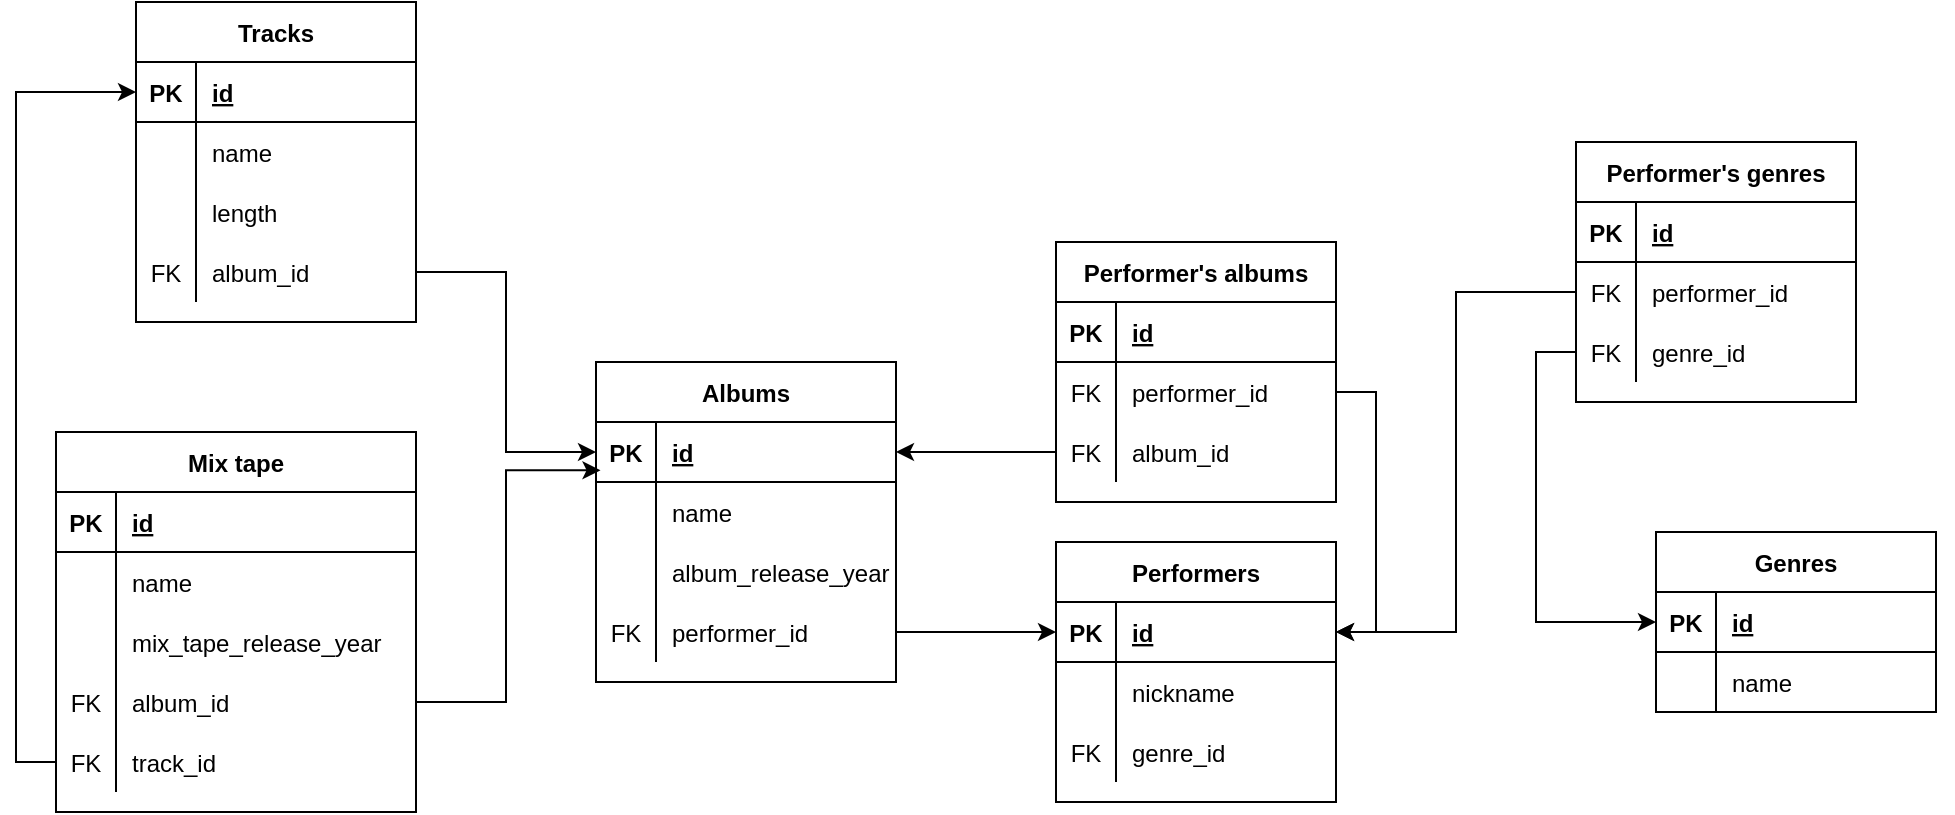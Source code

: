 <mxfile version="20.0.4" type="device"><diagram id="xyAROBYFYp7R5GpqZVdr" name="Page-1"><mxGraphModel dx="1221" dy="634" grid="1" gridSize="10" guides="1" tooltips="1" connect="1" arrows="1" fold="1" page="1" pageScale="1" pageWidth="827" pageHeight="1169" math="0" shadow="0"><root><mxCell id="0"/><mxCell id="1" parent="0"/><mxCell id="HgymeyclJvpJ8dhlGQ1u-1" value="Genres" style="shape=table;startSize=30;container=1;collapsible=1;childLayout=tableLayout;fixedRows=1;rowLines=0;fontStyle=1;align=center;resizeLast=1;" parent="1" vertex="1"><mxGeometry x="840" y="485" width="140" height="90" as="geometry"/></mxCell><mxCell id="HgymeyclJvpJ8dhlGQ1u-2" value="" style="shape=tableRow;horizontal=0;startSize=0;swimlaneHead=0;swimlaneBody=0;fillColor=none;collapsible=0;dropTarget=0;points=[[0,0.5],[1,0.5]];portConstraint=eastwest;top=0;left=0;right=0;bottom=1;" parent="HgymeyclJvpJ8dhlGQ1u-1" vertex="1"><mxGeometry y="30" width="140" height="30" as="geometry"/></mxCell><mxCell id="HgymeyclJvpJ8dhlGQ1u-3" value="PK" style="shape=partialRectangle;connectable=0;fillColor=none;top=0;left=0;bottom=0;right=0;fontStyle=1;overflow=hidden;" parent="HgymeyclJvpJ8dhlGQ1u-2" vertex="1"><mxGeometry width="30" height="30" as="geometry"><mxRectangle width="30" height="30" as="alternateBounds"/></mxGeometry></mxCell><mxCell id="HgymeyclJvpJ8dhlGQ1u-4" value="id" style="shape=partialRectangle;connectable=0;fillColor=none;top=0;left=0;bottom=0;right=0;align=left;spacingLeft=6;fontStyle=5;overflow=hidden;" parent="HgymeyclJvpJ8dhlGQ1u-2" vertex="1"><mxGeometry x="30" width="110" height="30" as="geometry"><mxRectangle width="110" height="30" as="alternateBounds"/></mxGeometry></mxCell><mxCell id="HgymeyclJvpJ8dhlGQ1u-5" value="" style="shape=tableRow;horizontal=0;startSize=0;swimlaneHead=0;swimlaneBody=0;fillColor=none;collapsible=0;dropTarget=0;points=[[0,0.5],[1,0.5]];portConstraint=eastwest;top=0;left=0;right=0;bottom=0;" parent="HgymeyclJvpJ8dhlGQ1u-1" vertex="1"><mxGeometry y="60" width="140" height="30" as="geometry"/></mxCell><mxCell id="HgymeyclJvpJ8dhlGQ1u-6" value="" style="shape=partialRectangle;connectable=0;fillColor=none;top=0;left=0;bottom=0;right=0;editable=1;overflow=hidden;" parent="HgymeyclJvpJ8dhlGQ1u-5" vertex="1"><mxGeometry width="30" height="30" as="geometry"><mxRectangle width="30" height="30" as="alternateBounds"/></mxGeometry></mxCell><mxCell id="HgymeyclJvpJ8dhlGQ1u-7" value="name" style="shape=partialRectangle;connectable=0;fillColor=none;top=0;left=0;bottom=0;right=0;align=left;spacingLeft=6;overflow=hidden;" parent="HgymeyclJvpJ8dhlGQ1u-5" vertex="1"><mxGeometry x="30" width="110" height="30" as="geometry"><mxRectangle width="110" height="30" as="alternateBounds"/></mxGeometry></mxCell><mxCell id="zpjADB9ZAXVHmQKha8J_-81" style="edgeStyle=orthogonalEdgeStyle;rounded=0;orthogonalLoop=1;jettySize=auto;html=1;entryX=1;entryY=0.5;entryDx=0;entryDy=0;fontFamily=Helvetica;fontSize=12;fontColor=default;" edge="1" parent="HgymeyclJvpJ8dhlGQ1u-1" target="HgymeyclJvpJ8dhlGQ1u-2"><mxGeometry relative="1" as="geometry"><mxPoint x="140" y="45" as="sourcePoint"/></mxGeometry></mxCell><mxCell id="HgymeyclJvpJ8dhlGQ1u-14" value="Performers" style="shape=table;startSize=30;container=1;collapsible=1;childLayout=tableLayout;fixedRows=1;rowLines=0;fontStyle=1;align=center;resizeLast=1;" parent="1" vertex="1"><mxGeometry x="540" y="490" width="140" height="130" as="geometry"/></mxCell><mxCell id="HgymeyclJvpJ8dhlGQ1u-15" value="" style="shape=tableRow;horizontal=0;startSize=0;swimlaneHead=0;swimlaneBody=0;fillColor=none;collapsible=0;dropTarget=0;points=[[0,0.5],[1,0.5]];portConstraint=eastwest;top=0;left=0;right=0;bottom=1;" parent="HgymeyclJvpJ8dhlGQ1u-14" vertex="1"><mxGeometry y="30" width="140" height="30" as="geometry"/></mxCell><mxCell id="HgymeyclJvpJ8dhlGQ1u-16" value="PK" style="shape=partialRectangle;connectable=0;fillColor=none;top=0;left=0;bottom=0;right=0;fontStyle=1;overflow=hidden;" parent="HgymeyclJvpJ8dhlGQ1u-15" vertex="1"><mxGeometry width="30" height="30" as="geometry"><mxRectangle width="30" height="30" as="alternateBounds"/></mxGeometry></mxCell><mxCell id="HgymeyclJvpJ8dhlGQ1u-17" value="id" style="shape=partialRectangle;connectable=0;fillColor=none;top=0;left=0;bottom=0;right=0;align=left;spacingLeft=6;fontStyle=5;overflow=hidden;" parent="HgymeyclJvpJ8dhlGQ1u-15" vertex="1"><mxGeometry x="30" width="110" height="30" as="geometry"><mxRectangle width="110" height="30" as="alternateBounds"/></mxGeometry></mxCell><mxCell id="HgymeyclJvpJ8dhlGQ1u-18" value="" style="shape=tableRow;horizontal=0;startSize=0;swimlaneHead=0;swimlaneBody=0;fillColor=none;collapsible=0;dropTarget=0;points=[[0,0.5],[1,0.5]];portConstraint=eastwest;top=0;left=0;right=0;bottom=0;" parent="HgymeyclJvpJ8dhlGQ1u-14" vertex="1"><mxGeometry y="60" width="140" height="30" as="geometry"/></mxCell><mxCell id="HgymeyclJvpJ8dhlGQ1u-19" value="" style="shape=partialRectangle;connectable=0;fillColor=none;top=0;left=0;bottom=0;right=0;editable=1;overflow=hidden;" parent="HgymeyclJvpJ8dhlGQ1u-18" vertex="1"><mxGeometry width="30" height="30" as="geometry"><mxRectangle width="30" height="30" as="alternateBounds"/></mxGeometry></mxCell><mxCell id="HgymeyclJvpJ8dhlGQ1u-20" value="nickname" style="shape=partialRectangle;connectable=0;fillColor=none;top=0;left=0;bottom=0;right=0;align=left;spacingLeft=6;overflow=hidden;" parent="HgymeyclJvpJ8dhlGQ1u-18" vertex="1"><mxGeometry x="30" width="110" height="30" as="geometry"><mxRectangle width="110" height="30" as="alternateBounds"/></mxGeometry></mxCell><mxCell id="HgymeyclJvpJ8dhlGQ1u-21" value="" style="shape=tableRow;horizontal=0;startSize=0;swimlaneHead=0;swimlaneBody=0;fillColor=none;collapsible=0;dropTarget=0;points=[[0,0.5],[1,0.5]];portConstraint=eastwest;top=0;left=0;right=0;bottom=0;" parent="HgymeyclJvpJ8dhlGQ1u-14" vertex="1"><mxGeometry y="90" width="140" height="30" as="geometry"/></mxCell><mxCell id="HgymeyclJvpJ8dhlGQ1u-22" value="FK" style="shape=partialRectangle;connectable=0;fillColor=none;top=0;left=0;bottom=0;right=0;editable=1;overflow=hidden;" parent="HgymeyclJvpJ8dhlGQ1u-21" vertex="1"><mxGeometry width="30" height="30" as="geometry"><mxRectangle width="30" height="30" as="alternateBounds"/></mxGeometry></mxCell><mxCell id="HgymeyclJvpJ8dhlGQ1u-23" value="genre_id" style="shape=partialRectangle;connectable=0;fillColor=none;top=0;left=0;bottom=0;right=0;align=left;spacingLeft=6;overflow=hidden;" parent="HgymeyclJvpJ8dhlGQ1u-21" vertex="1"><mxGeometry x="30" width="110" height="30" as="geometry"><mxRectangle width="110" height="30" as="alternateBounds"/></mxGeometry></mxCell><mxCell id="HgymeyclJvpJ8dhlGQ1u-29" value="Albums" style="shape=table;startSize=30;container=1;collapsible=1;childLayout=tableLayout;fixedRows=1;rowLines=0;fontStyle=1;align=center;resizeLast=1;" parent="1" vertex="1"><mxGeometry x="310" y="400" width="150" height="160" as="geometry"/></mxCell><mxCell id="HgymeyclJvpJ8dhlGQ1u-30" value="" style="shape=tableRow;horizontal=0;startSize=0;swimlaneHead=0;swimlaneBody=0;fillColor=none;collapsible=0;dropTarget=0;points=[[0,0.5],[1,0.5]];portConstraint=eastwest;top=0;left=0;right=0;bottom=1;" parent="HgymeyclJvpJ8dhlGQ1u-29" vertex="1"><mxGeometry y="30" width="150" height="30" as="geometry"/></mxCell><mxCell id="HgymeyclJvpJ8dhlGQ1u-31" value="PK" style="shape=partialRectangle;connectable=0;fillColor=none;top=0;left=0;bottom=0;right=0;fontStyle=1;overflow=hidden;" parent="HgymeyclJvpJ8dhlGQ1u-30" vertex="1"><mxGeometry width="30" height="30" as="geometry"><mxRectangle width="30" height="30" as="alternateBounds"/></mxGeometry></mxCell><mxCell id="HgymeyclJvpJ8dhlGQ1u-32" value="id" style="shape=partialRectangle;connectable=0;fillColor=none;top=0;left=0;bottom=0;right=0;align=left;spacingLeft=6;fontStyle=5;overflow=hidden;" parent="HgymeyclJvpJ8dhlGQ1u-30" vertex="1"><mxGeometry x="30" width="120" height="30" as="geometry"><mxRectangle width="120" height="30" as="alternateBounds"/></mxGeometry></mxCell><mxCell id="HgymeyclJvpJ8dhlGQ1u-33" value="" style="shape=tableRow;horizontal=0;startSize=0;swimlaneHead=0;swimlaneBody=0;fillColor=none;collapsible=0;dropTarget=0;points=[[0,0.5],[1,0.5]];portConstraint=eastwest;top=0;left=0;right=0;bottom=0;" parent="HgymeyclJvpJ8dhlGQ1u-29" vertex="1"><mxGeometry y="60" width="150" height="30" as="geometry"/></mxCell><mxCell id="HgymeyclJvpJ8dhlGQ1u-34" value="" style="shape=partialRectangle;connectable=0;fillColor=none;top=0;left=0;bottom=0;right=0;editable=1;overflow=hidden;" parent="HgymeyclJvpJ8dhlGQ1u-33" vertex="1"><mxGeometry width="30" height="30" as="geometry"><mxRectangle width="30" height="30" as="alternateBounds"/></mxGeometry></mxCell><mxCell id="HgymeyclJvpJ8dhlGQ1u-35" value="name" style="shape=partialRectangle;connectable=0;fillColor=none;top=0;left=0;bottom=0;right=0;align=left;spacingLeft=6;overflow=hidden;" parent="HgymeyclJvpJ8dhlGQ1u-33" vertex="1"><mxGeometry x="30" width="120" height="30" as="geometry"><mxRectangle width="120" height="30" as="alternateBounds"/></mxGeometry></mxCell><mxCell id="HgymeyclJvpJ8dhlGQ1u-36" value="" style="shape=tableRow;horizontal=0;startSize=0;swimlaneHead=0;swimlaneBody=0;fillColor=none;collapsible=0;dropTarget=0;points=[[0,0.5],[1,0.5]];portConstraint=eastwest;top=0;left=0;right=0;bottom=0;" parent="HgymeyclJvpJ8dhlGQ1u-29" vertex="1"><mxGeometry y="90" width="150" height="30" as="geometry"/></mxCell><mxCell id="HgymeyclJvpJ8dhlGQ1u-37" value="" style="shape=partialRectangle;connectable=0;fillColor=none;top=0;left=0;bottom=0;right=0;editable=1;overflow=hidden;" parent="HgymeyclJvpJ8dhlGQ1u-36" vertex="1"><mxGeometry width="30" height="30" as="geometry"><mxRectangle width="30" height="30" as="alternateBounds"/></mxGeometry></mxCell><mxCell id="HgymeyclJvpJ8dhlGQ1u-38" value="album_release_year" style="shape=partialRectangle;connectable=0;fillColor=none;top=0;left=0;bottom=0;right=0;align=left;spacingLeft=6;overflow=hidden;" parent="HgymeyclJvpJ8dhlGQ1u-36" vertex="1"><mxGeometry x="30" width="120" height="30" as="geometry"><mxRectangle width="120" height="30" as="alternateBounds"/></mxGeometry></mxCell><mxCell id="HgymeyclJvpJ8dhlGQ1u-39" value="" style="shape=tableRow;horizontal=0;startSize=0;swimlaneHead=0;swimlaneBody=0;fillColor=none;collapsible=0;dropTarget=0;points=[[0,0.5],[1,0.5]];portConstraint=eastwest;top=0;left=0;right=0;bottom=0;" parent="HgymeyclJvpJ8dhlGQ1u-29" vertex="1"><mxGeometry y="120" width="150" height="30" as="geometry"/></mxCell><mxCell id="HgymeyclJvpJ8dhlGQ1u-40" value="FK" style="shape=partialRectangle;connectable=0;fillColor=none;top=0;left=0;bottom=0;right=0;editable=1;overflow=hidden;" parent="HgymeyclJvpJ8dhlGQ1u-39" vertex="1"><mxGeometry width="30" height="30" as="geometry"><mxRectangle width="30" height="30" as="alternateBounds"/></mxGeometry></mxCell><mxCell id="HgymeyclJvpJ8dhlGQ1u-41" value="performer_id" style="shape=partialRectangle;connectable=0;fillColor=none;top=0;left=0;bottom=0;right=0;align=left;spacingLeft=6;overflow=hidden;" parent="HgymeyclJvpJ8dhlGQ1u-39" vertex="1"><mxGeometry x="30" width="120" height="30" as="geometry"><mxRectangle width="120" height="30" as="alternateBounds"/></mxGeometry></mxCell><mxCell id="HgymeyclJvpJ8dhlGQ1u-42" style="edgeStyle=orthogonalEdgeStyle;rounded=0;orthogonalLoop=1;jettySize=auto;html=1;exitX=1;exitY=0.5;exitDx=0;exitDy=0;" parent="1" source="HgymeyclJvpJ8dhlGQ1u-39" target="HgymeyclJvpJ8dhlGQ1u-15" edge="1"><mxGeometry relative="1" as="geometry"/></mxCell><mxCell id="HgymeyclJvpJ8dhlGQ1u-43" value="Tracks" style="shape=table;startSize=30;container=1;collapsible=1;childLayout=tableLayout;fixedRows=1;rowLines=0;fontStyle=1;align=center;resizeLast=1;" parent="1" vertex="1"><mxGeometry x="80" y="220" width="140" height="160" as="geometry"/></mxCell><mxCell id="HgymeyclJvpJ8dhlGQ1u-44" value="" style="shape=tableRow;horizontal=0;startSize=0;swimlaneHead=0;swimlaneBody=0;fillColor=none;collapsible=0;dropTarget=0;points=[[0,0.5],[1,0.5]];portConstraint=eastwest;top=0;left=0;right=0;bottom=1;" parent="HgymeyclJvpJ8dhlGQ1u-43" vertex="1"><mxGeometry y="30" width="140" height="30" as="geometry"/></mxCell><mxCell id="HgymeyclJvpJ8dhlGQ1u-45" value="PK" style="shape=partialRectangle;connectable=0;fillColor=none;top=0;left=0;bottom=0;right=0;fontStyle=1;overflow=hidden;" parent="HgymeyclJvpJ8dhlGQ1u-44" vertex="1"><mxGeometry width="30" height="30" as="geometry"><mxRectangle width="30" height="30" as="alternateBounds"/></mxGeometry></mxCell><mxCell id="HgymeyclJvpJ8dhlGQ1u-46" value="id" style="shape=partialRectangle;connectable=0;fillColor=none;top=0;left=0;bottom=0;right=0;align=left;spacingLeft=6;fontStyle=5;overflow=hidden;" parent="HgymeyclJvpJ8dhlGQ1u-44" vertex="1"><mxGeometry x="30" width="110" height="30" as="geometry"><mxRectangle width="110" height="30" as="alternateBounds"/></mxGeometry></mxCell><mxCell id="HgymeyclJvpJ8dhlGQ1u-47" value="" style="shape=tableRow;horizontal=0;startSize=0;swimlaneHead=0;swimlaneBody=0;fillColor=none;collapsible=0;dropTarget=0;points=[[0,0.5],[1,0.5]];portConstraint=eastwest;top=0;left=0;right=0;bottom=0;" parent="HgymeyclJvpJ8dhlGQ1u-43" vertex="1"><mxGeometry y="60" width="140" height="30" as="geometry"/></mxCell><mxCell id="HgymeyclJvpJ8dhlGQ1u-48" value="" style="shape=partialRectangle;connectable=0;fillColor=none;top=0;left=0;bottom=0;right=0;editable=1;overflow=hidden;" parent="HgymeyclJvpJ8dhlGQ1u-47" vertex="1"><mxGeometry width="30" height="30" as="geometry"><mxRectangle width="30" height="30" as="alternateBounds"/></mxGeometry></mxCell><mxCell id="HgymeyclJvpJ8dhlGQ1u-49" value="name" style="shape=partialRectangle;connectable=0;fillColor=none;top=0;left=0;bottom=0;right=0;align=left;spacingLeft=6;overflow=hidden;" parent="HgymeyclJvpJ8dhlGQ1u-47" vertex="1"><mxGeometry x="30" width="110" height="30" as="geometry"><mxRectangle width="110" height="30" as="alternateBounds"/></mxGeometry></mxCell><mxCell id="HgymeyclJvpJ8dhlGQ1u-50" value="" style="shape=tableRow;horizontal=0;startSize=0;swimlaneHead=0;swimlaneBody=0;fillColor=none;collapsible=0;dropTarget=0;points=[[0,0.5],[1,0.5]];portConstraint=eastwest;top=0;left=0;right=0;bottom=0;" parent="HgymeyclJvpJ8dhlGQ1u-43" vertex="1"><mxGeometry y="90" width="140" height="30" as="geometry"/></mxCell><mxCell id="HgymeyclJvpJ8dhlGQ1u-51" value="" style="shape=partialRectangle;connectable=0;fillColor=none;top=0;left=0;bottom=0;right=0;editable=1;overflow=hidden;" parent="HgymeyclJvpJ8dhlGQ1u-50" vertex="1"><mxGeometry width="30" height="30" as="geometry"><mxRectangle width="30" height="30" as="alternateBounds"/></mxGeometry></mxCell><mxCell id="HgymeyclJvpJ8dhlGQ1u-52" value="length" style="shape=partialRectangle;connectable=0;fillColor=none;top=0;left=0;bottom=0;right=0;align=left;spacingLeft=6;overflow=hidden;" parent="HgymeyclJvpJ8dhlGQ1u-50" vertex="1"><mxGeometry x="30" width="110" height="30" as="geometry"><mxRectangle width="110" height="30" as="alternateBounds"/></mxGeometry></mxCell><mxCell id="HgymeyclJvpJ8dhlGQ1u-53" value="" style="shape=tableRow;horizontal=0;startSize=0;swimlaneHead=0;swimlaneBody=0;fillColor=none;collapsible=0;dropTarget=0;points=[[0,0.5],[1,0.5]];portConstraint=eastwest;top=0;left=0;right=0;bottom=0;" parent="HgymeyclJvpJ8dhlGQ1u-43" vertex="1"><mxGeometry y="120" width="140" height="30" as="geometry"/></mxCell><mxCell id="HgymeyclJvpJ8dhlGQ1u-54" value="FK" style="shape=partialRectangle;connectable=0;fillColor=none;top=0;left=0;bottom=0;right=0;editable=1;overflow=hidden;" parent="HgymeyclJvpJ8dhlGQ1u-53" vertex="1"><mxGeometry width="30" height="30" as="geometry"><mxRectangle width="30" height="30" as="alternateBounds"/></mxGeometry></mxCell><mxCell id="HgymeyclJvpJ8dhlGQ1u-55" value="album_id" style="shape=partialRectangle;connectable=0;fillColor=none;top=0;left=0;bottom=0;right=0;align=left;spacingLeft=6;overflow=hidden;" parent="HgymeyclJvpJ8dhlGQ1u-53" vertex="1"><mxGeometry x="30" width="110" height="30" as="geometry"><mxRectangle width="110" height="30" as="alternateBounds"/></mxGeometry></mxCell><mxCell id="HgymeyclJvpJ8dhlGQ1u-82" style="edgeStyle=orthogonalEdgeStyle;rounded=0;orthogonalLoop=1;jettySize=auto;html=1;exitX=1;exitY=0.5;exitDx=0;exitDy=0;" parent="1" source="HgymeyclJvpJ8dhlGQ1u-53" target="HgymeyclJvpJ8dhlGQ1u-30" edge="1"><mxGeometry relative="1" as="geometry"/></mxCell><mxCell id="zpjADB9ZAXVHmQKha8J_-1" value="Performer's genres" style="shape=table;startSize=30;container=1;collapsible=1;childLayout=tableLayout;fixedRows=1;rowLines=0;fontStyle=1;align=center;resizeLast=1;" vertex="1" parent="1"><mxGeometry x="800" y="290" width="140" height="130" as="geometry"/></mxCell><mxCell id="zpjADB9ZAXVHmQKha8J_-2" value="" style="shape=tableRow;horizontal=0;startSize=0;swimlaneHead=0;swimlaneBody=0;fillColor=none;collapsible=0;dropTarget=0;points=[[0,0.5],[1,0.5]];portConstraint=eastwest;top=0;left=0;right=0;bottom=1;" vertex="1" parent="zpjADB9ZAXVHmQKha8J_-1"><mxGeometry y="30" width="140" height="30" as="geometry"/></mxCell><mxCell id="zpjADB9ZAXVHmQKha8J_-3" value="PK" style="shape=partialRectangle;connectable=0;fillColor=none;top=0;left=0;bottom=0;right=0;fontStyle=1;overflow=hidden;" vertex="1" parent="zpjADB9ZAXVHmQKha8J_-2"><mxGeometry width="30" height="30" as="geometry"><mxRectangle width="30" height="30" as="alternateBounds"/></mxGeometry></mxCell><mxCell id="zpjADB9ZAXVHmQKha8J_-4" value="id" style="shape=partialRectangle;connectable=0;fillColor=none;top=0;left=0;bottom=0;right=0;align=left;spacingLeft=6;fontStyle=5;overflow=hidden;" vertex="1" parent="zpjADB9ZAXVHmQKha8J_-2"><mxGeometry x="30" width="110" height="30" as="geometry"><mxRectangle width="110" height="30" as="alternateBounds"/></mxGeometry></mxCell><mxCell id="zpjADB9ZAXVHmQKha8J_-5" value="" style="shape=tableRow;horizontal=0;startSize=0;swimlaneHead=0;swimlaneBody=0;fillColor=none;collapsible=0;dropTarget=0;points=[[0,0.5],[1,0.5]];portConstraint=eastwest;top=0;left=0;right=0;bottom=0;" vertex="1" parent="zpjADB9ZAXVHmQKha8J_-1"><mxGeometry y="60" width="140" height="30" as="geometry"/></mxCell><mxCell id="zpjADB9ZAXVHmQKha8J_-6" value="FK" style="shape=partialRectangle;connectable=0;fillColor=none;top=0;left=0;bottom=0;right=0;editable=1;overflow=hidden;" vertex="1" parent="zpjADB9ZAXVHmQKha8J_-5"><mxGeometry width="30" height="30" as="geometry"><mxRectangle width="30" height="30" as="alternateBounds"/></mxGeometry></mxCell><mxCell id="zpjADB9ZAXVHmQKha8J_-7" value="performer_id" style="shape=partialRectangle;connectable=0;fillColor=none;top=0;left=0;bottom=0;right=0;align=left;spacingLeft=6;overflow=hidden;" vertex="1" parent="zpjADB9ZAXVHmQKha8J_-5"><mxGeometry x="30" width="110" height="30" as="geometry"><mxRectangle width="110" height="30" as="alternateBounds"/></mxGeometry></mxCell><mxCell id="zpjADB9ZAXVHmQKha8J_-8" value="" style="shape=tableRow;horizontal=0;startSize=0;swimlaneHead=0;swimlaneBody=0;fillColor=none;collapsible=0;dropTarget=0;points=[[0,0.5],[1,0.5]];portConstraint=eastwest;top=0;left=0;right=0;bottom=0;" vertex="1" parent="zpjADB9ZAXVHmQKha8J_-1"><mxGeometry y="90" width="140" height="30" as="geometry"/></mxCell><mxCell id="zpjADB9ZAXVHmQKha8J_-9" value="FK" style="shape=partialRectangle;connectable=0;fillColor=none;top=0;left=0;bottom=0;right=0;editable=1;overflow=hidden;" vertex="1" parent="zpjADB9ZAXVHmQKha8J_-8"><mxGeometry width="30" height="30" as="geometry"><mxRectangle width="30" height="30" as="alternateBounds"/></mxGeometry></mxCell><mxCell id="zpjADB9ZAXVHmQKha8J_-10" value="genre_id" style="shape=partialRectangle;connectable=0;fillColor=none;top=0;left=0;bottom=0;right=0;align=left;spacingLeft=6;overflow=hidden;" vertex="1" parent="zpjADB9ZAXVHmQKha8J_-8"><mxGeometry x="30" width="110" height="30" as="geometry"><mxRectangle width="110" height="30" as="alternateBounds"/></mxGeometry></mxCell><mxCell id="zpjADB9ZAXVHmQKha8J_-16" value="Performer's albums" style="shape=table;startSize=30;container=1;collapsible=1;childLayout=tableLayout;fixedRows=1;rowLines=0;fontStyle=1;align=center;resizeLast=1;" vertex="1" parent="1"><mxGeometry x="540" y="340" width="140" height="130" as="geometry"/></mxCell><mxCell id="zpjADB9ZAXVHmQKha8J_-17" value="" style="shape=tableRow;horizontal=0;startSize=0;swimlaneHead=0;swimlaneBody=0;fillColor=none;collapsible=0;dropTarget=0;points=[[0,0.5],[1,0.5]];portConstraint=eastwest;top=0;left=0;right=0;bottom=1;" vertex="1" parent="zpjADB9ZAXVHmQKha8J_-16"><mxGeometry y="30" width="140" height="30" as="geometry"/></mxCell><mxCell id="zpjADB9ZAXVHmQKha8J_-18" value="PK" style="shape=partialRectangle;connectable=0;fillColor=none;top=0;left=0;bottom=0;right=0;fontStyle=1;overflow=hidden;" vertex="1" parent="zpjADB9ZAXVHmQKha8J_-17"><mxGeometry width="30" height="30" as="geometry"><mxRectangle width="30" height="30" as="alternateBounds"/></mxGeometry></mxCell><mxCell id="zpjADB9ZAXVHmQKha8J_-19" value="id" style="shape=partialRectangle;connectable=0;fillColor=none;top=0;left=0;bottom=0;right=0;align=left;spacingLeft=6;fontStyle=5;overflow=hidden;" vertex="1" parent="zpjADB9ZAXVHmQKha8J_-17"><mxGeometry x="30" width="110" height="30" as="geometry"><mxRectangle width="110" height="30" as="alternateBounds"/></mxGeometry></mxCell><mxCell id="zpjADB9ZAXVHmQKha8J_-20" value="" style="shape=tableRow;horizontal=0;startSize=0;swimlaneHead=0;swimlaneBody=0;fillColor=none;collapsible=0;dropTarget=0;points=[[0,0.5],[1,0.5]];portConstraint=eastwest;top=0;left=0;right=0;bottom=0;" vertex="1" parent="zpjADB9ZAXVHmQKha8J_-16"><mxGeometry y="60" width="140" height="30" as="geometry"/></mxCell><mxCell id="zpjADB9ZAXVHmQKha8J_-21" value="FK" style="shape=partialRectangle;connectable=0;fillColor=none;top=0;left=0;bottom=0;right=0;editable=1;overflow=hidden;" vertex="1" parent="zpjADB9ZAXVHmQKha8J_-20"><mxGeometry width="30" height="30" as="geometry"><mxRectangle width="30" height="30" as="alternateBounds"/></mxGeometry></mxCell><mxCell id="zpjADB9ZAXVHmQKha8J_-22" value="performer_id" style="shape=partialRectangle;connectable=0;fillColor=none;top=0;left=0;bottom=0;right=0;align=left;spacingLeft=6;overflow=hidden;" vertex="1" parent="zpjADB9ZAXVHmQKha8J_-20"><mxGeometry x="30" width="110" height="30" as="geometry"><mxRectangle width="110" height="30" as="alternateBounds"/></mxGeometry></mxCell><mxCell id="zpjADB9ZAXVHmQKha8J_-23" value="" style="shape=tableRow;horizontal=0;startSize=0;swimlaneHead=0;swimlaneBody=0;fillColor=none;collapsible=0;dropTarget=0;points=[[0,0.5],[1,0.5]];portConstraint=eastwest;top=0;left=0;right=0;bottom=0;" vertex="1" parent="zpjADB9ZAXVHmQKha8J_-16"><mxGeometry y="90" width="140" height="30" as="geometry"/></mxCell><mxCell id="zpjADB9ZAXVHmQKha8J_-24" value="FK" style="shape=partialRectangle;connectable=0;fillColor=none;top=0;left=0;bottom=0;right=0;editable=1;overflow=hidden;" vertex="1" parent="zpjADB9ZAXVHmQKha8J_-23"><mxGeometry width="30" height="30" as="geometry"><mxRectangle width="30" height="30" as="alternateBounds"/></mxGeometry></mxCell><mxCell id="zpjADB9ZAXVHmQKha8J_-25" value="album_id" style="shape=partialRectangle;connectable=0;fillColor=none;top=0;left=0;bottom=0;right=0;align=left;spacingLeft=6;overflow=hidden;" vertex="1" parent="zpjADB9ZAXVHmQKha8J_-23"><mxGeometry x="30" width="110" height="30" as="geometry"><mxRectangle width="110" height="30" as="alternateBounds"/></mxGeometry></mxCell><mxCell id="zpjADB9ZAXVHmQKha8J_-31" value="Mix tape" style="shape=table;startSize=30;container=1;collapsible=1;childLayout=tableLayout;fixedRows=1;rowLines=0;fontStyle=1;align=center;resizeLast=1;" vertex="1" parent="1"><mxGeometry x="40" y="435" width="180" height="190" as="geometry"/></mxCell><mxCell id="zpjADB9ZAXVHmQKha8J_-32" value="" style="shape=tableRow;horizontal=0;startSize=0;swimlaneHead=0;swimlaneBody=0;fillColor=none;collapsible=0;dropTarget=0;points=[[0,0.5],[1,0.5]];portConstraint=eastwest;top=0;left=0;right=0;bottom=1;" vertex="1" parent="zpjADB9ZAXVHmQKha8J_-31"><mxGeometry y="30" width="180" height="30" as="geometry"/></mxCell><mxCell id="zpjADB9ZAXVHmQKha8J_-33" value="PK" style="shape=partialRectangle;connectable=0;fillColor=none;top=0;left=0;bottom=0;right=0;fontStyle=1;overflow=hidden;" vertex="1" parent="zpjADB9ZAXVHmQKha8J_-32"><mxGeometry width="30" height="30" as="geometry"><mxRectangle width="30" height="30" as="alternateBounds"/></mxGeometry></mxCell><mxCell id="zpjADB9ZAXVHmQKha8J_-34" value="id" style="shape=partialRectangle;connectable=0;fillColor=none;top=0;left=0;bottom=0;right=0;align=left;spacingLeft=6;fontStyle=5;overflow=hidden;" vertex="1" parent="zpjADB9ZAXVHmQKha8J_-32"><mxGeometry x="30" width="150" height="30" as="geometry"><mxRectangle width="150" height="30" as="alternateBounds"/></mxGeometry></mxCell><mxCell id="zpjADB9ZAXVHmQKha8J_-35" value="" style="shape=tableRow;horizontal=0;startSize=0;swimlaneHead=0;swimlaneBody=0;fillColor=none;collapsible=0;dropTarget=0;points=[[0,0.5],[1,0.5]];portConstraint=eastwest;top=0;left=0;right=0;bottom=0;" vertex="1" parent="zpjADB9ZAXVHmQKha8J_-31"><mxGeometry y="60" width="180" height="30" as="geometry"/></mxCell><mxCell id="zpjADB9ZAXVHmQKha8J_-36" value="" style="shape=partialRectangle;connectable=0;fillColor=none;top=0;left=0;bottom=0;right=0;editable=1;overflow=hidden;" vertex="1" parent="zpjADB9ZAXVHmQKha8J_-35"><mxGeometry width="30" height="30" as="geometry"><mxRectangle width="30" height="30" as="alternateBounds"/></mxGeometry></mxCell><mxCell id="zpjADB9ZAXVHmQKha8J_-37" value="name" style="shape=partialRectangle;connectable=0;fillColor=none;top=0;left=0;bottom=0;right=0;align=left;spacingLeft=6;overflow=hidden;" vertex="1" parent="zpjADB9ZAXVHmQKha8J_-35"><mxGeometry x="30" width="150" height="30" as="geometry"><mxRectangle width="150" height="30" as="alternateBounds"/></mxGeometry></mxCell><mxCell id="zpjADB9ZAXVHmQKha8J_-38" value="" style="shape=tableRow;horizontal=0;startSize=0;swimlaneHead=0;swimlaneBody=0;fillColor=none;collapsible=0;dropTarget=0;points=[[0,0.5],[1,0.5]];portConstraint=eastwest;top=0;left=0;right=0;bottom=0;" vertex="1" parent="zpjADB9ZAXVHmQKha8J_-31"><mxGeometry y="90" width="180" height="30" as="geometry"/></mxCell><mxCell id="zpjADB9ZAXVHmQKha8J_-39" value="" style="shape=partialRectangle;connectable=0;fillColor=none;top=0;left=0;bottom=0;right=0;editable=1;overflow=hidden;" vertex="1" parent="zpjADB9ZAXVHmQKha8J_-38"><mxGeometry width="30" height="30" as="geometry"><mxRectangle width="30" height="30" as="alternateBounds"/></mxGeometry></mxCell><mxCell id="zpjADB9ZAXVHmQKha8J_-40" value="mix_tape_release_year" style="shape=partialRectangle;connectable=0;fillColor=none;top=0;left=0;bottom=0;right=0;align=left;spacingLeft=6;overflow=hidden;" vertex="1" parent="zpjADB9ZAXVHmQKha8J_-38"><mxGeometry x="30" width="150" height="30" as="geometry"><mxRectangle width="150" height="30" as="alternateBounds"/></mxGeometry></mxCell><mxCell id="zpjADB9ZAXVHmQKha8J_-41" value="" style="shape=tableRow;horizontal=0;startSize=0;swimlaneHead=0;swimlaneBody=0;fillColor=none;collapsible=0;dropTarget=0;points=[[0,0.5],[1,0.5]];portConstraint=eastwest;top=0;left=0;right=0;bottom=0;" vertex="1" parent="zpjADB9ZAXVHmQKha8J_-31"><mxGeometry y="120" width="180" height="30" as="geometry"/></mxCell><mxCell id="zpjADB9ZAXVHmQKha8J_-42" value="FK" style="shape=partialRectangle;connectable=0;fillColor=none;top=0;left=0;bottom=0;right=0;editable=1;overflow=hidden;" vertex="1" parent="zpjADB9ZAXVHmQKha8J_-41"><mxGeometry width="30" height="30" as="geometry"><mxRectangle width="30" height="30" as="alternateBounds"/></mxGeometry></mxCell><mxCell id="zpjADB9ZAXVHmQKha8J_-43" value="album_id" style="shape=partialRectangle;connectable=0;fillColor=none;top=0;left=0;bottom=0;right=0;align=left;spacingLeft=6;overflow=hidden;" vertex="1" parent="zpjADB9ZAXVHmQKha8J_-41"><mxGeometry x="30" width="150" height="30" as="geometry"><mxRectangle width="150" height="30" as="alternateBounds"/></mxGeometry></mxCell><mxCell id="zpjADB9ZAXVHmQKha8J_-73" style="shape=tableRow;horizontal=0;startSize=0;swimlaneHead=0;swimlaneBody=0;fillColor=none;collapsible=0;dropTarget=0;points=[[0,0.5],[1,0.5]];portConstraint=eastwest;top=0;left=0;right=0;bottom=0;" vertex="1" parent="zpjADB9ZAXVHmQKha8J_-31"><mxGeometry y="150" width="180" height="30" as="geometry"/></mxCell><mxCell id="zpjADB9ZAXVHmQKha8J_-74" value="FK" style="shape=partialRectangle;connectable=0;fillColor=none;top=0;left=0;bottom=0;right=0;editable=1;overflow=hidden;" vertex="1" parent="zpjADB9ZAXVHmQKha8J_-73"><mxGeometry width="30" height="30" as="geometry"><mxRectangle width="30" height="30" as="alternateBounds"/></mxGeometry></mxCell><mxCell id="zpjADB9ZAXVHmQKha8J_-75" value="track_id" style="shape=partialRectangle;connectable=0;fillColor=none;top=0;left=0;bottom=0;right=0;align=left;spacingLeft=6;overflow=hidden;" vertex="1" parent="zpjADB9ZAXVHmQKha8J_-73"><mxGeometry x="30" width="150" height="30" as="geometry"><mxRectangle width="150" height="30" as="alternateBounds"/></mxGeometry></mxCell><mxCell id="zpjADB9ZAXVHmQKha8J_-45" style="edgeStyle=orthogonalEdgeStyle;rounded=0;orthogonalLoop=1;jettySize=auto;html=1;exitX=1;exitY=0.5;exitDx=0;exitDy=0;entryX=0.015;entryY=0.804;entryDx=0;entryDy=0;entryPerimeter=0;" edge="1" parent="1" source="zpjADB9ZAXVHmQKha8J_-41" target="HgymeyclJvpJ8dhlGQ1u-30"><mxGeometry relative="1" as="geometry"/></mxCell><mxCell id="zpjADB9ZAXVHmQKha8J_-77" style="edgeStyle=orthogonalEdgeStyle;rounded=0;orthogonalLoop=1;jettySize=auto;html=1;exitX=0;exitY=0.5;exitDx=0;exitDy=0;entryX=0;entryY=0.5;entryDx=0;entryDy=0;fontFamily=Helvetica;fontSize=12;fontColor=default;" edge="1" parent="1" source="zpjADB9ZAXVHmQKha8J_-73" target="HgymeyclJvpJ8dhlGQ1u-44"><mxGeometry relative="1" as="geometry"/></mxCell><mxCell id="zpjADB9ZAXVHmQKha8J_-86" style="edgeStyle=orthogonalEdgeStyle;rounded=0;orthogonalLoop=1;jettySize=auto;html=1;exitX=0;exitY=0.5;exitDx=0;exitDy=0;entryX=0;entryY=0.5;entryDx=0;entryDy=0;fontFamily=Helvetica;fontSize=12;fontColor=default;" edge="1" parent="1" source="zpjADB9ZAXVHmQKha8J_-8" target="HgymeyclJvpJ8dhlGQ1u-2"><mxGeometry relative="1" as="geometry"/></mxCell><mxCell id="zpjADB9ZAXVHmQKha8J_-88" style="edgeStyle=orthogonalEdgeStyle;rounded=0;orthogonalLoop=1;jettySize=auto;html=1;exitX=0;exitY=0.5;exitDx=0;exitDy=0;entryX=1;entryY=0.5;entryDx=0;entryDy=0;fontFamily=Helvetica;fontSize=12;fontColor=default;" edge="1" parent="1" source="zpjADB9ZAXVHmQKha8J_-23" target="HgymeyclJvpJ8dhlGQ1u-30"><mxGeometry relative="1" as="geometry"/></mxCell><mxCell id="zpjADB9ZAXVHmQKha8J_-89" style="edgeStyle=orthogonalEdgeStyle;rounded=0;orthogonalLoop=1;jettySize=auto;html=1;exitX=1;exitY=0.5;exitDx=0;exitDy=0;entryX=1;entryY=0.5;entryDx=0;entryDy=0;fontFamily=Helvetica;fontSize=12;fontColor=default;" edge="1" parent="1" source="zpjADB9ZAXVHmQKha8J_-20" target="HgymeyclJvpJ8dhlGQ1u-15"><mxGeometry relative="1" as="geometry"/></mxCell><mxCell id="zpjADB9ZAXVHmQKha8J_-90" style="edgeStyle=orthogonalEdgeStyle;rounded=0;orthogonalLoop=1;jettySize=auto;html=1;exitX=0;exitY=0.5;exitDx=0;exitDy=0;entryX=1;entryY=0.5;entryDx=0;entryDy=0;fontFamily=Helvetica;fontSize=12;fontColor=default;" edge="1" parent="1" source="zpjADB9ZAXVHmQKha8J_-5" target="HgymeyclJvpJ8dhlGQ1u-15"><mxGeometry relative="1" as="geometry"/></mxCell></root></mxGraphModel></diagram></mxfile>